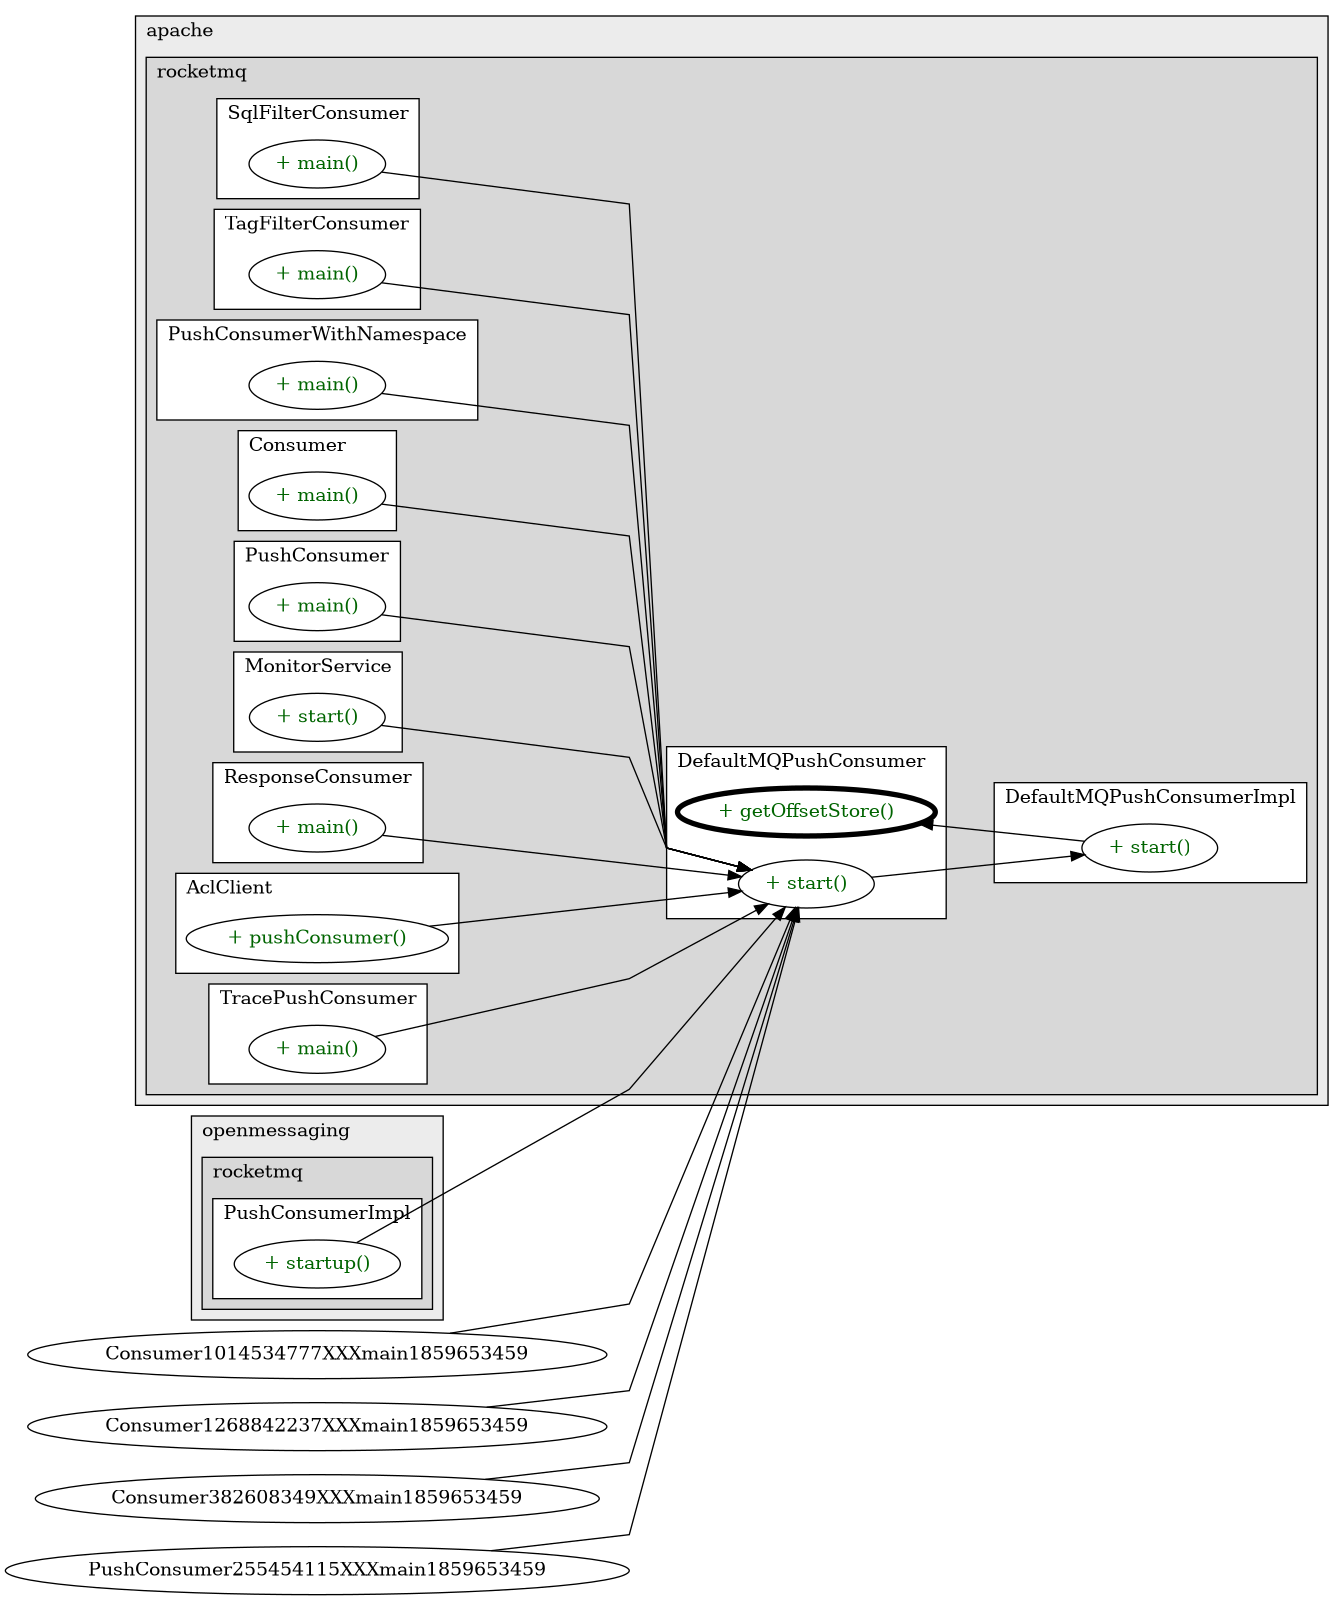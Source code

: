 @startuml

/' diagram meta data start
config=CallConfiguration;
{
  "rootMethod": "org.apache.rocketmq.client.consumer.DefaultMQPushConsumer#getOffsetStore()",
  "projectClassification": {
    "searchMode": "OpenProject", // OpenProject, AllProjects
    "includedProjects": "",
    "pathEndKeywords": "*.impl",
    "isClientPath": "",
    "isClientName": "",
    "isTestPath": "",
    "isTestName": "",
    "isMappingPath": "",
    "isMappingName": "",
    "isDataAccessPath": "",
    "isDataAccessName": "",
    "isDataStructurePath": "",
    "isDataStructureName": "",
    "isInterfaceStructuresPath": "",
    "isInterfaceStructuresName": "",
    "isEntryPointPath": "",
    "isEntryPointName": "",
    "treatFinalFieldsAsMandatory": false
  },
  "graphRestriction": {
    "classPackageExcludeFilter": "",
    "classPackageIncludeFilter": "",
    "classNameExcludeFilter": "",
    "classNameIncludeFilter": "",
    "methodNameExcludeFilter": "",
    "methodNameIncludeFilter": "",
    "removeByInheritance": "", // inheritance/annotation based filtering is done in a second step
    "removeByAnnotation": "",
    "removeByClassPackage": "", // cleanup the graph after inheritance/annotation based filtering is done
    "removeByClassName": "",
    "cutMappings": false,
    "cutEnum": true,
    "cutTests": true,
    "cutClient": true,
    "cutDataAccess": true,
    "cutInterfaceStructures": true,
    "cutDataStructures": true,
    "cutGetterAndSetter": true,
    "cutConstructors": true
  },
  "graphTraversal": {
    "forwardDepth": 3,
    "backwardDepth": 3,
    "classPackageExcludeFilter": "",
    "classPackageIncludeFilter": "",
    "classNameExcludeFilter": "",
    "classNameIncludeFilter": "",
    "methodNameExcludeFilter": "",
    "methodNameIncludeFilter": "",
    "hideMappings": false,
    "hideDataStructures": false,
    "hidePrivateMethods": true,
    "hideInterfaceCalls": true, // indirection: implementation -> interface (is hidden) -> implementation
    "onlyShowApplicationEntryPoints": false, // root node is included
    "useMethodCallsForStructureDiagram": "ForwardOnly" // ForwardOnly, BothDirections, No
  },
  "details": {
    "aggregation": "GroupByClass", // ByClass, GroupByClass, None
    "showMethodParametersTypes": false,
    "showMethodParametersNames": false,
    "showMethodReturnType": false,
    "showPackageLevels": 2,
    "showCallOrder": false,
    "edgeMode": "MethodsOnly", // TypesOnly, MethodsOnly, TypesAndMethods, MethodsAndDirectTypeUsage
    "showDetailedClassStructure": false
  },
  "rootClass": "org.apache.rocketmq.client.consumer.DefaultMQPushConsumer",
  "extensionCallbackMethod": "" // qualified.class.name#methodName - signature: public static String method(String)
}
diagram meta data end '/



digraph g {
    rankdir="LR"
    splines=polyline
    

'nodes 
subgraph cluster_1411517106 { 
   	label=apache
	labeljust=l
	fillcolor="#ececec"
	style=filled
   
   subgraph cluster_1714486248 { 
   	label=rocketmq
	labeljust=l
	fillcolor="#d8d8d8"
	style=filled
   
   subgraph cluster_1115057354 { 
   	label=SqlFilterConsumer
	labeljust=l
	fillcolor=white
	style=filled
   
   SqlFilterConsumer819045724XXXmain1859653459[
	label="+ main()"
	style=filled
	fillcolor=white
	tooltip="SqlFilterConsumer

null"
	fontcolor=darkgreen
];
} 

subgraph cluster_1195812458 { 
   	label=TagFilterConsumer
	labeljust=l
	fillcolor=white
	style=filled
   
   TagFilterConsumer819045724XXXmain1859653459[
	label="+ main()"
	style=filled
	fillcolor=white
	tooltip="TagFilterConsumer

null"
	fontcolor=darkgreen
];
} 

subgraph cluster_1590985330 { 
   	label=PushConsumerWithNamespace
	labeljust=l
	fillcolor=white
	style=filled
   
   PushConsumerWithNamespace1679326985XXXmain1859653459[
	label="+ main()"
	style=filled
	fillcolor=white
	tooltip="PushConsumerWithNamespace

null"
	fontcolor=darkgreen
];
} 

subgraph cluster_160577077 { 
   	label=Consumer
	labeljust=l
	fillcolor=white
	style=filled
   
   Consumer2031561881XXXmain1859653459[
	label="+ main()"
	style=filled
	fillcolor=white
	tooltip="Consumer

null"
	fontcolor=darkgreen
];
} 

subgraph cluster_2004609280 { 
   	label=DefaultMQPushConsumer
	labeljust=l
	fillcolor=white
	style=filled
   
   DefaultMQPushConsumer633216551XXXgetOffsetStore0[
	label="+ getOffsetStore()"
	style=filled
	fillcolor=white
	tooltip="DefaultMQPushConsumer

&#10;  This method will be removed in a certain version after April 5, 2020, so please do not use this method.&#10; "
	penwidth=4
	fontcolor=darkgreen
];

DefaultMQPushConsumer633216551XXXstart0[
	label="+ start()"
	style=filled
	fillcolor=white
	tooltip="DefaultMQPushConsumer

&#10;  This method gets internal infrastructure readily to serve. Instances must call this method after configuration.&#10; &#10;  @throws MQClientException if there is any client error.&#10; "
	fontcolor=darkgreen
];
} 

subgraph cluster_290650472 { 
   	label=DefaultMQPushConsumerImpl
	labeljust=l
	fillcolor=white
	style=filled
   
   DefaultMQPushConsumerImpl1317777407XXXstart0[
	label="+ start()"
	style=filled
	fillcolor=white
	tooltip="DefaultMQPushConsumerImpl

null"
	fontcolor=darkgreen
];
} 

subgraph cluster_325102424 { 
   	label=PushConsumer
	labeljust=l
	fillcolor=white
	style=filled
   
   PushConsumer1191250838XXXmain1859653459[
	label="+ main()"
	style=filled
	fillcolor=white
	tooltip="PushConsumer

null"
	fontcolor=darkgreen
];
} 

subgraph cluster_330370686 { 
   	label=MonitorService
	labeljust=l
	fillcolor=white
	style=filled
   
   MonitorService2000019609XXXstart0[
	label="+ start()"
	style=filled
	fillcolor=white
	tooltip="MonitorService

null"
	fontcolor=darkgreen
];
} 

subgraph cluster_425376580 { 
   	label=ResponseConsumer
	labeljust=l
	fillcolor=white
	style=filled
   
   ResponseConsumer196752767XXXmain1859653459[
	label="+ main()"
	style=filled
	fillcolor=white
	tooltip="ResponseConsumer

null"
	fontcolor=darkgreen
];
} 

subgraph cluster_877673347 { 
   	label=AclClient
	labeljust=l
	fillcolor=white
	style=filled
   
   AclClient1191250838XXXpushConsumer0[
	label="+ pushConsumer()"
	style=filled
	fillcolor=white
	tooltip="AclClient

null"
	fontcolor=darkgreen
];
} 

subgraph cluster_950274803 { 
   	label=TracePushConsumer
	labeljust=l
	fillcolor=white
	style=filled
   
   TracePushConsumer244193786XXXmain1859653459[
	label="+ main()"
	style=filled
	fillcolor=white
	tooltip="TracePushConsumer

null"
	fontcolor=darkgreen
];
} 
} 
} 

subgraph cluster_679248890 { 
   	label=openmessaging
	labeljust=l
	fillcolor="#ececec"
	style=filled
   
   subgraph cluster_1292383980 { 
   	label=rocketmq
	labeljust=l
	fillcolor="#d8d8d8"
	style=filled
   
   subgraph cluster_1112861134 { 
   	label=PushConsumerImpl
	labeljust=l
	fillcolor=white
	style=filled
   
   PushConsumerImpl725268464XXXstartup0[
	label="+ startup()"
	style=filled
	fillcolor=white
	tooltip="PushConsumerImpl

null"
	fontcolor=darkgreen
];
} 
} 
} 

'edges    
AclClient1191250838XXXpushConsumer0 -> DefaultMQPushConsumer633216551XXXstart0;
Consumer1014534777XXXmain1859653459 -> DefaultMQPushConsumer633216551XXXstart0;
Consumer1268842237XXXmain1859653459 -> DefaultMQPushConsumer633216551XXXstart0;
Consumer2031561881XXXmain1859653459 -> DefaultMQPushConsumer633216551XXXstart0;
Consumer382608349XXXmain1859653459 -> DefaultMQPushConsumer633216551XXXstart0;
DefaultMQPushConsumer633216551XXXstart0 -> DefaultMQPushConsumerImpl1317777407XXXstart0;
DefaultMQPushConsumerImpl1317777407XXXstart0 -> DefaultMQPushConsumer633216551XXXgetOffsetStore0;
MonitorService2000019609XXXstart0 -> DefaultMQPushConsumer633216551XXXstart0;
PushConsumer1191250838XXXmain1859653459 -> DefaultMQPushConsumer633216551XXXstart0;
PushConsumer255454115XXXmain1859653459 -> DefaultMQPushConsumer633216551XXXstart0;
PushConsumerImpl725268464XXXstartup0 -> DefaultMQPushConsumer633216551XXXstart0;
PushConsumerWithNamespace1679326985XXXmain1859653459 -> DefaultMQPushConsumer633216551XXXstart0;
ResponseConsumer196752767XXXmain1859653459 -> DefaultMQPushConsumer633216551XXXstart0;
SqlFilterConsumer819045724XXXmain1859653459 -> DefaultMQPushConsumer633216551XXXstart0;
TagFilterConsumer819045724XXXmain1859653459 -> DefaultMQPushConsumer633216551XXXstart0;
TracePushConsumer244193786XXXmain1859653459 -> DefaultMQPushConsumer633216551XXXstart0;
    
}
@enduml